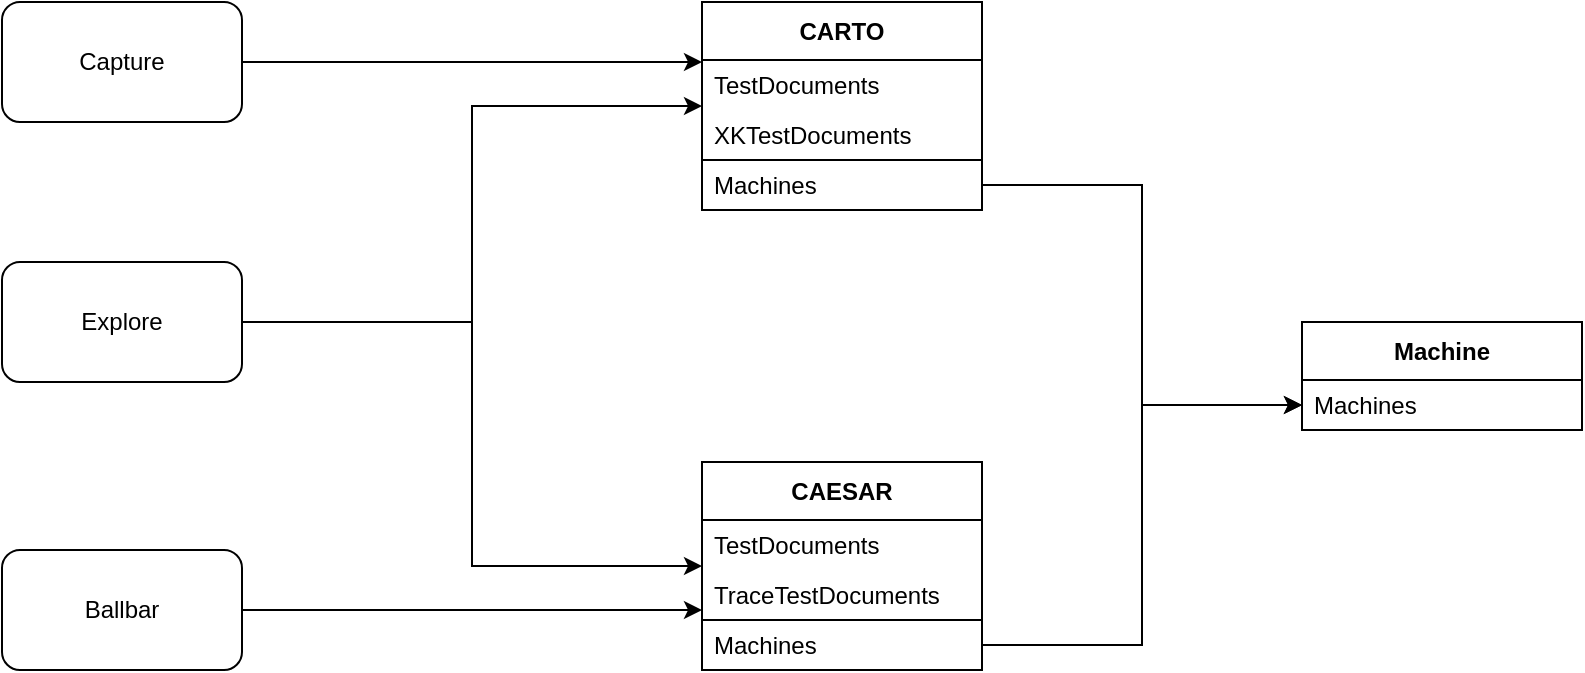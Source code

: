 <mxfile version="27.0.6">
  <diagram name="High Level" id="kDHAMI8vfA3kL-J-4AEr">
    <mxGraphModel dx="1244" dy="668" grid="1" gridSize="10" guides="1" tooltips="1" connect="1" arrows="1" fold="1" page="1" pageScale="1" pageWidth="827" pageHeight="1169" math="0" shadow="0">
      <root>
        <mxCell id="0" />
        <mxCell id="1" parent="0" />
        <mxCell id="q3kBi8KNVVEpbpXcGzCK-2" value="CARTO" style="swimlane;fontStyle=1;align=center;verticalAlign=middle;childLayout=stackLayout;horizontal=1;startSize=29;horizontalStack=0;resizeParent=1;resizeParentMax=0;resizeLast=0;collapsible=0;marginBottom=0;html=1;whiteSpace=wrap;" vertex="1" parent="1">
          <mxGeometry x="380" y="120" width="140" height="104" as="geometry" />
        </mxCell>
        <mxCell id="q3kBi8KNVVEpbpXcGzCK-6" value="TestDocuments" style="text;html=1;strokeColor=none;fillColor=none;align=left;verticalAlign=middle;spacingLeft=4;spacingRight=4;overflow=hidden;rotatable=0;points=[[0,0.5],[1,0.5]];portConstraint=eastwest;whiteSpace=wrap;" vertex="1" parent="q3kBi8KNVVEpbpXcGzCK-2">
          <mxGeometry y="29" width="140" height="25" as="geometry" />
        </mxCell>
        <mxCell id="q3kBi8KNVVEpbpXcGzCK-7" value="XKTestDocuments" style="text;html=1;strokeColor=none;fillColor=none;align=left;verticalAlign=middle;spacingLeft=4;spacingRight=4;overflow=hidden;rotatable=0;points=[[0,0.5],[1,0.5]];portConstraint=eastwest;whiteSpace=wrap;" vertex="1" parent="q3kBi8KNVVEpbpXcGzCK-2">
          <mxGeometry y="54" width="140" height="25" as="geometry" />
        </mxCell>
        <mxCell id="q3kBi8KNVVEpbpXcGzCK-5" value="Machines" style="text;html=1;strokeColor=default;fillColor=none;align=left;verticalAlign=middle;spacingLeft=4;spacingRight=4;overflow=hidden;rotatable=0;points=[[0,0.5],[1,0.5]];portConstraint=eastwest;whiteSpace=wrap;rounded=0;" vertex="1" parent="q3kBi8KNVVEpbpXcGzCK-2">
          <mxGeometry y="79" width="140" height="25" as="geometry" />
        </mxCell>
        <mxCell id="q3kBi8KNVVEpbpXcGzCK-8" value="CAESAR" style="swimlane;fontStyle=1;align=center;verticalAlign=middle;childLayout=stackLayout;horizontal=1;startSize=29;horizontalStack=0;resizeParent=1;resizeParentMax=0;resizeLast=0;collapsible=0;marginBottom=0;html=1;whiteSpace=wrap;" vertex="1" parent="1">
          <mxGeometry x="380" y="350" width="140" height="104" as="geometry" />
        </mxCell>
        <mxCell id="q3kBi8KNVVEpbpXcGzCK-9" value="TestDocuments" style="text;html=1;strokeColor=none;fillColor=none;align=left;verticalAlign=middle;spacingLeft=4;spacingRight=4;overflow=hidden;rotatable=0;points=[[0,0.5],[1,0.5]];portConstraint=eastwest;whiteSpace=wrap;" vertex="1" parent="q3kBi8KNVVEpbpXcGzCK-8">
          <mxGeometry y="29" width="140" height="25" as="geometry" />
        </mxCell>
        <mxCell id="q3kBi8KNVVEpbpXcGzCK-10" value="TraceTestDocuments" style="text;html=1;strokeColor=none;fillColor=none;align=left;verticalAlign=middle;spacingLeft=4;spacingRight=4;overflow=hidden;rotatable=0;points=[[0,0.5],[1,0.5]];portConstraint=eastwest;whiteSpace=wrap;" vertex="1" parent="q3kBi8KNVVEpbpXcGzCK-8">
          <mxGeometry y="54" width="140" height="25" as="geometry" />
        </mxCell>
        <mxCell id="q3kBi8KNVVEpbpXcGzCK-11" value="Machines" style="text;html=1;strokeColor=default;fillColor=none;align=left;verticalAlign=middle;spacingLeft=4;spacingRight=4;overflow=hidden;rotatable=0;points=[[0,0.5],[1,0.5]];portConstraint=eastwest;whiteSpace=wrap;" vertex="1" parent="q3kBi8KNVVEpbpXcGzCK-8">
          <mxGeometry y="79" width="140" height="25" as="geometry" />
        </mxCell>
        <mxCell id="q3kBi8KNVVEpbpXcGzCK-13" value="Machine" style="swimlane;fontStyle=1;align=center;verticalAlign=middle;childLayout=stackLayout;horizontal=1;startSize=29;horizontalStack=0;resizeParent=1;resizeParentMax=0;resizeLast=0;collapsible=0;marginBottom=0;html=1;whiteSpace=wrap;" vertex="1" parent="1">
          <mxGeometry x="680" y="280" width="140" height="54" as="geometry" />
        </mxCell>
        <mxCell id="q3kBi8KNVVEpbpXcGzCK-16" value="Machines" style="text;html=1;strokeColor=none;fillColor=none;align=left;verticalAlign=middle;spacingLeft=4;spacingRight=4;overflow=hidden;rotatable=0;points=[[0,0.5],[1,0.5]];portConstraint=eastwest;whiteSpace=wrap;" vertex="1" parent="q3kBi8KNVVEpbpXcGzCK-13">
          <mxGeometry y="29" width="140" height="25" as="geometry" />
        </mxCell>
        <mxCell id="q3kBi8KNVVEpbpXcGzCK-17" style="edgeStyle=orthogonalEdgeStyle;rounded=0;orthogonalLoop=1;jettySize=auto;html=1;" edge="1" parent="1" source="q3kBi8KNVVEpbpXcGzCK-5" target="q3kBi8KNVVEpbpXcGzCK-16">
          <mxGeometry relative="1" as="geometry" />
        </mxCell>
        <mxCell id="q3kBi8KNVVEpbpXcGzCK-18" style="edgeStyle=orthogonalEdgeStyle;rounded=0;orthogonalLoop=1;jettySize=auto;html=1;" edge="1" parent="1" source="q3kBi8KNVVEpbpXcGzCK-11" target="q3kBi8KNVVEpbpXcGzCK-16">
          <mxGeometry relative="1" as="geometry" />
        </mxCell>
        <mxCell id="q3kBi8KNVVEpbpXcGzCK-23" style="edgeStyle=elbowEdgeStyle;rounded=0;orthogonalLoop=1;jettySize=auto;html=1;elbow=vertical;" edge="1" parent="1" source="q3kBi8KNVVEpbpXcGzCK-19" target="q3kBi8KNVVEpbpXcGzCK-2">
          <mxGeometry relative="1" as="geometry" />
        </mxCell>
        <mxCell id="q3kBi8KNVVEpbpXcGzCK-19" value="Capture" style="rounded=1;whiteSpace=wrap;html=1;" vertex="1" parent="1">
          <mxGeometry x="30" y="120" width="120" height="60" as="geometry" />
        </mxCell>
        <mxCell id="q3kBi8KNVVEpbpXcGzCK-25" style="edgeStyle=elbowEdgeStyle;rounded=0;orthogonalLoop=1;jettySize=auto;html=1;" edge="1" parent="1" source="q3kBi8KNVVEpbpXcGzCK-20" target="q3kBi8KNVVEpbpXcGzCK-2">
          <mxGeometry relative="1" as="geometry" />
        </mxCell>
        <mxCell id="q3kBi8KNVVEpbpXcGzCK-26" style="edgeStyle=elbowEdgeStyle;rounded=0;orthogonalLoop=1;jettySize=auto;html=1;" edge="1" parent="1" source="q3kBi8KNVVEpbpXcGzCK-20" target="q3kBi8KNVVEpbpXcGzCK-8">
          <mxGeometry relative="1" as="geometry" />
        </mxCell>
        <mxCell id="q3kBi8KNVVEpbpXcGzCK-20" value="Explore" style="rounded=1;whiteSpace=wrap;html=1;" vertex="1" parent="1">
          <mxGeometry x="30" y="250" width="120" height="60" as="geometry" />
        </mxCell>
        <mxCell id="q3kBi8KNVVEpbpXcGzCK-27" style="edgeStyle=elbowEdgeStyle;rounded=0;orthogonalLoop=1;jettySize=auto;html=1;elbow=vertical;" edge="1" parent="1" source="q3kBi8KNVVEpbpXcGzCK-21" target="q3kBi8KNVVEpbpXcGzCK-8">
          <mxGeometry relative="1" as="geometry" />
        </mxCell>
        <mxCell id="q3kBi8KNVVEpbpXcGzCK-21" value="Ballbar" style="rounded=1;whiteSpace=wrap;html=1;" vertex="1" parent="1">
          <mxGeometry x="30" y="394" width="120" height="60" as="geometry" />
        </mxCell>
      </root>
    </mxGraphModel>
  </diagram>
</mxfile>
